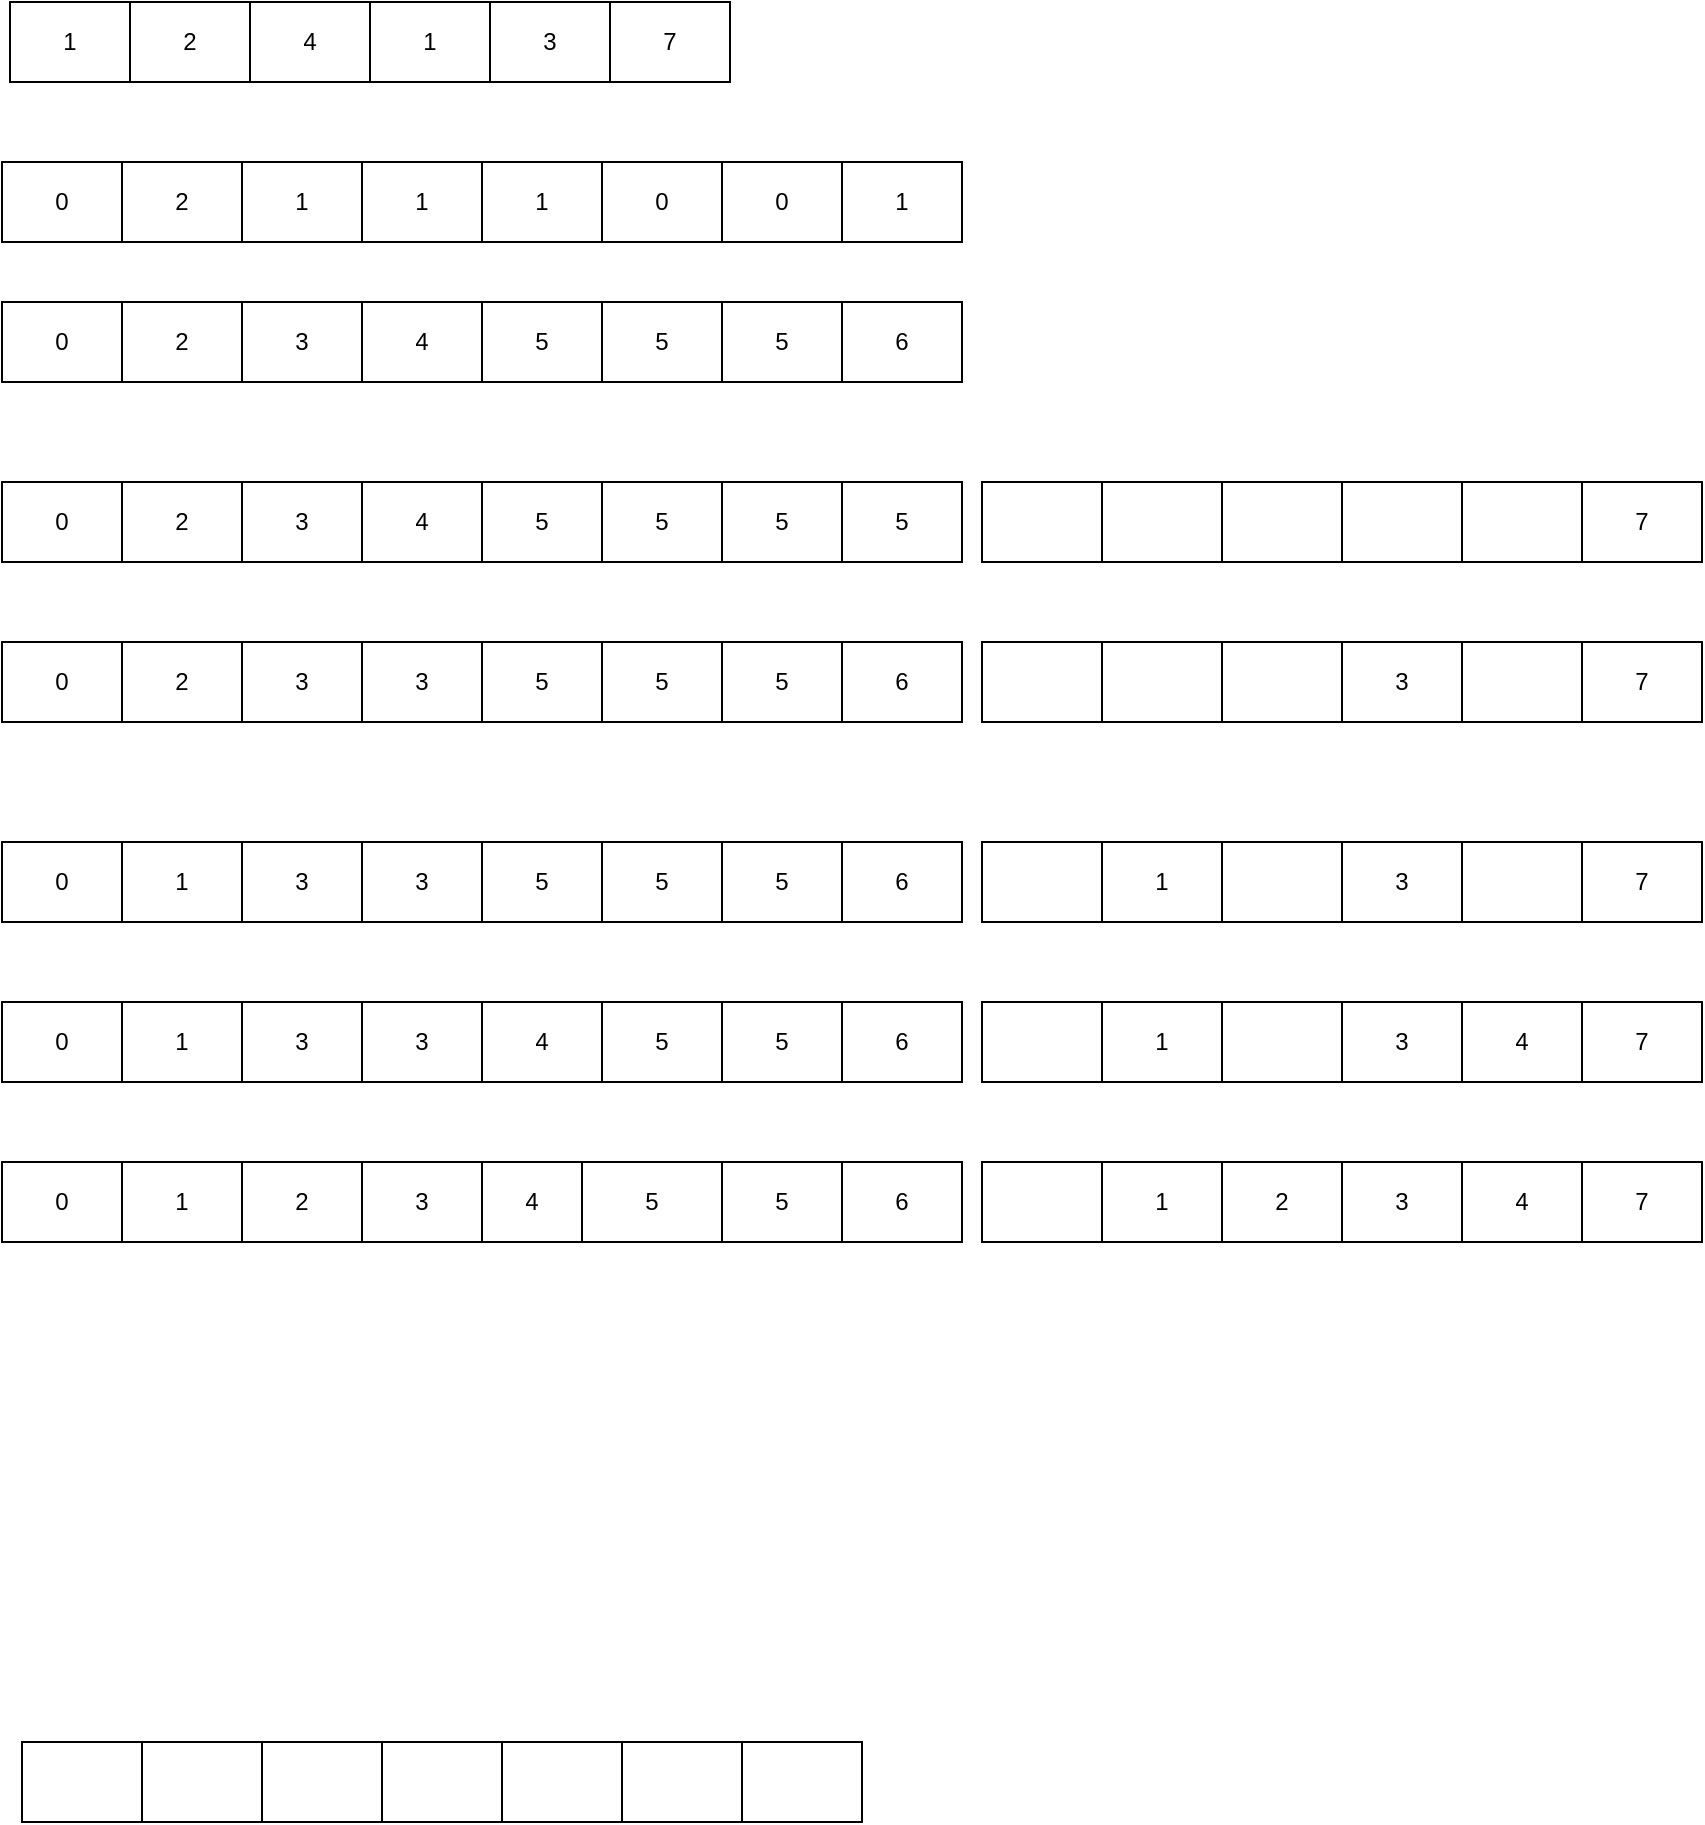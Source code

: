 <mxfile version="14.4.6" type="github">
  <diagram id="-95N46nPh4N8Cc5MqHaX" name="Page-1">
    <mxGraphModel dx="1351" dy="877" grid="1" gridSize="10" guides="1" tooltips="1" connect="1" arrows="1" fold="1" page="1" pageScale="1" pageWidth="827" pageHeight="1169" math="0" shadow="0">
      <root>
        <mxCell id="0" />
        <mxCell id="1" parent="0" />
        <mxCell id="J6bTJGw2wVwXP5AzCXQQ-1" value="" style="shape=table;html=1;whiteSpace=wrap;startSize=0;container=1;collapsible=0;childLayout=tableLayout;" vertex="1" parent="1">
          <mxGeometry x="234" y="340" width="360" height="40" as="geometry" />
        </mxCell>
        <mxCell id="J6bTJGw2wVwXP5AzCXQQ-2" value="" style="shape=partialRectangle;html=1;whiteSpace=wrap;collapsible=0;dropTarget=0;pointerEvents=0;fillColor=none;top=0;left=0;bottom=0;right=0;points=[[0,0.5],[1,0.5]];portConstraint=eastwest;" vertex="1" parent="J6bTJGw2wVwXP5AzCXQQ-1">
          <mxGeometry width="360" height="40" as="geometry" />
        </mxCell>
        <mxCell id="J6bTJGw2wVwXP5AzCXQQ-3" value="1" style="shape=partialRectangle;html=1;whiteSpace=wrap;connectable=0;overflow=hidden;fillColor=none;top=0;left=0;bottom=0;right=0;" vertex="1" parent="J6bTJGw2wVwXP5AzCXQQ-2">
          <mxGeometry width="60" height="40" as="geometry" />
        </mxCell>
        <mxCell id="J6bTJGw2wVwXP5AzCXQQ-4" value="2" style="shape=partialRectangle;html=1;whiteSpace=wrap;connectable=0;overflow=hidden;fillColor=none;top=0;left=0;bottom=0;right=0;" vertex="1" parent="J6bTJGw2wVwXP5AzCXQQ-2">
          <mxGeometry x="60" width="60" height="40" as="geometry" />
        </mxCell>
        <mxCell id="J6bTJGw2wVwXP5AzCXQQ-5" value="4" style="shape=partialRectangle;html=1;whiteSpace=wrap;connectable=0;overflow=hidden;fillColor=none;top=0;left=0;bottom=0;right=0;" vertex="1" parent="J6bTJGw2wVwXP5AzCXQQ-2">
          <mxGeometry x="120" width="60" height="40" as="geometry" />
        </mxCell>
        <mxCell id="J6bTJGw2wVwXP5AzCXQQ-6" value="1" style="shape=partialRectangle;html=1;whiteSpace=wrap;connectable=0;overflow=hidden;fillColor=none;top=0;left=0;bottom=0;right=0;" vertex="1" parent="J6bTJGw2wVwXP5AzCXQQ-2">
          <mxGeometry x="180" width="60" height="40" as="geometry" />
        </mxCell>
        <mxCell id="J6bTJGw2wVwXP5AzCXQQ-7" value="3" style="shape=partialRectangle;html=1;whiteSpace=wrap;connectable=0;overflow=hidden;fillColor=none;top=0;left=0;bottom=0;right=0;" vertex="1" parent="J6bTJGw2wVwXP5AzCXQQ-2">
          <mxGeometry x="240" width="60" height="40" as="geometry" />
        </mxCell>
        <mxCell id="J6bTJGw2wVwXP5AzCXQQ-8" value="7" style="shape=partialRectangle;html=1;whiteSpace=wrap;connectable=0;overflow=hidden;fillColor=none;top=0;left=0;bottom=0;right=0;" vertex="1" parent="J6bTJGw2wVwXP5AzCXQQ-2">
          <mxGeometry x="300" width="60" height="40" as="geometry" />
        </mxCell>
        <mxCell id="J6bTJGw2wVwXP5AzCXQQ-9" value="" style="shape=table;html=1;whiteSpace=wrap;startSize=0;container=1;collapsible=0;childLayout=tableLayout;" vertex="1" parent="1">
          <mxGeometry x="230" y="420" width="480" height="40" as="geometry" />
        </mxCell>
        <mxCell id="J6bTJGw2wVwXP5AzCXQQ-10" value="" style="shape=partialRectangle;html=1;whiteSpace=wrap;collapsible=0;dropTarget=0;pointerEvents=0;fillColor=none;top=0;left=0;bottom=0;right=0;points=[[0,0.5],[1,0.5]];portConstraint=eastwest;" vertex="1" parent="J6bTJGw2wVwXP5AzCXQQ-9">
          <mxGeometry width="480" height="40" as="geometry" />
        </mxCell>
        <mxCell id="J6bTJGw2wVwXP5AzCXQQ-11" value="0" style="shape=partialRectangle;html=1;whiteSpace=wrap;connectable=0;overflow=hidden;fillColor=none;top=0;left=0;bottom=0;right=0;" vertex="1" parent="J6bTJGw2wVwXP5AzCXQQ-10">
          <mxGeometry width="60" height="40" as="geometry" />
        </mxCell>
        <mxCell id="J6bTJGw2wVwXP5AzCXQQ-12" value="2" style="shape=partialRectangle;html=1;whiteSpace=wrap;connectable=0;overflow=hidden;fillColor=none;top=0;left=0;bottom=0;right=0;" vertex="1" parent="J6bTJGw2wVwXP5AzCXQQ-10">
          <mxGeometry x="60" width="60" height="40" as="geometry" />
        </mxCell>
        <mxCell id="J6bTJGw2wVwXP5AzCXQQ-13" value="1" style="shape=partialRectangle;html=1;whiteSpace=wrap;connectable=0;overflow=hidden;fillColor=none;top=0;left=0;bottom=0;right=0;" vertex="1" parent="J6bTJGw2wVwXP5AzCXQQ-10">
          <mxGeometry x="120" width="60" height="40" as="geometry" />
        </mxCell>
        <mxCell id="J6bTJGw2wVwXP5AzCXQQ-14" value="1" style="shape=partialRectangle;html=1;whiteSpace=wrap;connectable=0;overflow=hidden;fillColor=none;top=0;left=0;bottom=0;right=0;" vertex="1" parent="J6bTJGw2wVwXP5AzCXQQ-10">
          <mxGeometry x="180" width="60" height="40" as="geometry" />
        </mxCell>
        <mxCell id="J6bTJGw2wVwXP5AzCXQQ-15" value="1" style="shape=partialRectangle;html=1;whiteSpace=wrap;connectable=0;overflow=hidden;fillColor=none;top=0;left=0;bottom=0;right=0;" vertex="1" parent="J6bTJGw2wVwXP5AzCXQQ-10">
          <mxGeometry x="240" width="60" height="40" as="geometry" />
        </mxCell>
        <mxCell id="J6bTJGw2wVwXP5AzCXQQ-16" value="0" style="shape=partialRectangle;html=1;whiteSpace=wrap;connectable=0;overflow=hidden;fillColor=none;top=0;left=0;bottom=0;right=0;" vertex="1" parent="J6bTJGw2wVwXP5AzCXQQ-10">
          <mxGeometry x="300" width="60" height="40" as="geometry" />
        </mxCell>
        <mxCell id="J6bTJGw2wVwXP5AzCXQQ-17" value="0" style="shape=partialRectangle;html=1;whiteSpace=wrap;connectable=0;overflow=hidden;fillColor=none;top=0;left=0;bottom=0;right=0;" vertex="1" parent="J6bTJGw2wVwXP5AzCXQQ-10">
          <mxGeometry x="360" width="60" height="40" as="geometry" />
        </mxCell>
        <mxCell id="J6bTJGw2wVwXP5AzCXQQ-18" value="1" style="shape=partialRectangle;html=1;whiteSpace=wrap;connectable=0;overflow=hidden;fillColor=none;top=0;left=0;bottom=0;right=0;" vertex="1" parent="J6bTJGw2wVwXP5AzCXQQ-10">
          <mxGeometry x="420" width="60" height="40" as="geometry" />
        </mxCell>
        <mxCell id="J6bTJGw2wVwXP5AzCXQQ-19" value="" style="shape=table;html=1;whiteSpace=wrap;startSize=0;container=1;collapsible=0;childLayout=tableLayout;" vertex="1" parent="1">
          <mxGeometry x="230" y="490" width="480" height="40" as="geometry" />
        </mxCell>
        <mxCell id="J6bTJGw2wVwXP5AzCXQQ-20" value="" style="shape=partialRectangle;html=1;whiteSpace=wrap;collapsible=0;dropTarget=0;pointerEvents=0;fillColor=none;top=0;left=0;bottom=0;right=0;points=[[0,0.5],[1,0.5]];portConstraint=eastwest;" vertex="1" parent="J6bTJGw2wVwXP5AzCXQQ-19">
          <mxGeometry width="480" height="40" as="geometry" />
        </mxCell>
        <mxCell id="J6bTJGw2wVwXP5AzCXQQ-21" value="0" style="shape=partialRectangle;html=1;whiteSpace=wrap;connectable=0;overflow=hidden;fillColor=none;top=0;left=0;bottom=0;right=0;" vertex="1" parent="J6bTJGw2wVwXP5AzCXQQ-20">
          <mxGeometry width="60" height="40" as="geometry" />
        </mxCell>
        <mxCell id="J6bTJGw2wVwXP5AzCXQQ-22" value="2" style="shape=partialRectangle;html=1;whiteSpace=wrap;connectable=0;overflow=hidden;fillColor=none;top=0;left=0;bottom=0;right=0;" vertex="1" parent="J6bTJGw2wVwXP5AzCXQQ-20">
          <mxGeometry x="60" width="60" height="40" as="geometry" />
        </mxCell>
        <mxCell id="J6bTJGw2wVwXP5AzCXQQ-23" value="3" style="shape=partialRectangle;html=1;whiteSpace=wrap;connectable=0;overflow=hidden;fillColor=none;top=0;left=0;bottom=0;right=0;" vertex="1" parent="J6bTJGw2wVwXP5AzCXQQ-20">
          <mxGeometry x="120" width="60" height="40" as="geometry" />
        </mxCell>
        <mxCell id="J6bTJGw2wVwXP5AzCXQQ-24" value="4" style="shape=partialRectangle;html=1;whiteSpace=wrap;connectable=0;overflow=hidden;fillColor=none;top=0;left=0;bottom=0;right=0;" vertex="1" parent="J6bTJGw2wVwXP5AzCXQQ-20">
          <mxGeometry x="180" width="60" height="40" as="geometry" />
        </mxCell>
        <mxCell id="J6bTJGw2wVwXP5AzCXQQ-25" value="5" style="shape=partialRectangle;html=1;whiteSpace=wrap;connectable=0;overflow=hidden;fillColor=none;top=0;left=0;bottom=0;right=0;" vertex="1" parent="J6bTJGw2wVwXP5AzCXQQ-20">
          <mxGeometry x="240" width="60" height="40" as="geometry" />
        </mxCell>
        <mxCell id="J6bTJGw2wVwXP5AzCXQQ-26" value="5" style="shape=partialRectangle;html=1;whiteSpace=wrap;connectable=0;overflow=hidden;fillColor=none;top=0;left=0;bottom=0;right=0;" vertex="1" parent="J6bTJGw2wVwXP5AzCXQQ-20">
          <mxGeometry x="300" width="60" height="40" as="geometry" />
        </mxCell>
        <mxCell id="J6bTJGw2wVwXP5AzCXQQ-27" value="5" style="shape=partialRectangle;html=1;whiteSpace=wrap;connectable=0;overflow=hidden;fillColor=none;top=0;left=0;bottom=0;right=0;" vertex="1" parent="J6bTJGw2wVwXP5AzCXQQ-20">
          <mxGeometry x="360" width="60" height="40" as="geometry" />
        </mxCell>
        <mxCell id="J6bTJGw2wVwXP5AzCXQQ-28" value="6" style="shape=partialRectangle;html=1;whiteSpace=wrap;connectable=0;overflow=hidden;fillColor=none;top=0;left=0;bottom=0;right=0;" vertex="1" parent="J6bTJGw2wVwXP5AzCXQQ-20">
          <mxGeometry x="420" width="60" height="40" as="geometry" />
        </mxCell>
        <mxCell id="J6bTJGw2wVwXP5AzCXQQ-29" value="" style="shape=table;html=1;whiteSpace=wrap;startSize=0;container=1;collapsible=0;childLayout=tableLayout;" vertex="1" parent="1">
          <mxGeometry x="720" y="580" width="360" height="40" as="geometry" />
        </mxCell>
        <mxCell id="J6bTJGw2wVwXP5AzCXQQ-30" value="" style="shape=partialRectangle;html=1;whiteSpace=wrap;collapsible=0;dropTarget=0;pointerEvents=0;fillColor=none;top=0;left=0;bottom=0;right=0;points=[[0,0.5],[1,0.5]];portConstraint=eastwest;" vertex="1" parent="J6bTJGw2wVwXP5AzCXQQ-29">
          <mxGeometry width="360" height="40" as="geometry" />
        </mxCell>
        <mxCell id="J6bTJGw2wVwXP5AzCXQQ-31" value="" style="shape=partialRectangle;html=1;whiteSpace=wrap;connectable=0;overflow=hidden;fillColor=none;top=0;left=0;bottom=0;right=0;" vertex="1" parent="J6bTJGw2wVwXP5AzCXQQ-30">
          <mxGeometry width="60" height="40" as="geometry" />
        </mxCell>
        <mxCell id="J6bTJGw2wVwXP5AzCXQQ-32" value="" style="shape=partialRectangle;html=1;whiteSpace=wrap;connectable=0;overflow=hidden;fillColor=none;top=0;left=0;bottom=0;right=0;" vertex="1" parent="J6bTJGw2wVwXP5AzCXQQ-30">
          <mxGeometry x="60" width="60" height="40" as="geometry" />
        </mxCell>
        <mxCell id="J6bTJGw2wVwXP5AzCXQQ-33" value="" style="shape=partialRectangle;html=1;whiteSpace=wrap;connectable=0;overflow=hidden;fillColor=none;top=0;left=0;bottom=0;right=0;" vertex="1" parent="J6bTJGw2wVwXP5AzCXQQ-30">
          <mxGeometry x="120" width="60" height="40" as="geometry" />
        </mxCell>
        <mxCell id="J6bTJGw2wVwXP5AzCXQQ-34" value="" style="shape=partialRectangle;html=1;whiteSpace=wrap;connectable=0;overflow=hidden;fillColor=none;top=0;left=0;bottom=0;right=0;" vertex="1" parent="J6bTJGw2wVwXP5AzCXQQ-30">
          <mxGeometry x="180" width="60" height="40" as="geometry" />
        </mxCell>
        <mxCell id="J6bTJGw2wVwXP5AzCXQQ-35" value="" style="shape=partialRectangle;html=1;whiteSpace=wrap;connectable=0;overflow=hidden;fillColor=none;top=0;left=0;bottom=0;right=0;" vertex="1" parent="J6bTJGw2wVwXP5AzCXQQ-30">
          <mxGeometry x="240" width="60" height="40" as="geometry" />
        </mxCell>
        <mxCell id="J6bTJGw2wVwXP5AzCXQQ-36" value="7" style="shape=partialRectangle;html=1;whiteSpace=wrap;connectable=0;overflow=hidden;fillColor=none;top=0;left=0;bottom=0;right=0;" vertex="1" parent="J6bTJGw2wVwXP5AzCXQQ-30">
          <mxGeometry x="300" width="60" height="40" as="geometry" />
        </mxCell>
        <mxCell id="J6bTJGw2wVwXP5AzCXQQ-37" value="" style="shape=table;html=1;whiteSpace=wrap;startSize=0;container=1;collapsible=0;childLayout=tableLayout;" vertex="1" parent="1">
          <mxGeometry x="230" y="580" width="480" height="40" as="geometry" />
        </mxCell>
        <mxCell id="J6bTJGw2wVwXP5AzCXQQ-38" value="" style="shape=partialRectangle;html=1;whiteSpace=wrap;collapsible=0;dropTarget=0;pointerEvents=0;fillColor=none;top=0;left=0;bottom=0;right=0;points=[[0,0.5],[1,0.5]];portConstraint=eastwest;" vertex="1" parent="J6bTJGw2wVwXP5AzCXQQ-37">
          <mxGeometry width="480" height="40" as="geometry" />
        </mxCell>
        <mxCell id="J6bTJGw2wVwXP5AzCXQQ-39" value="0" style="shape=partialRectangle;html=1;whiteSpace=wrap;connectable=0;overflow=hidden;fillColor=none;top=0;left=0;bottom=0;right=0;" vertex="1" parent="J6bTJGw2wVwXP5AzCXQQ-38">
          <mxGeometry width="60" height="40" as="geometry" />
        </mxCell>
        <mxCell id="J6bTJGw2wVwXP5AzCXQQ-40" value="2" style="shape=partialRectangle;html=1;whiteSpace=wrap;connectable=0;overflow=hidden;fillColor=none;top=0;left=0;bottom=0;right=0;" vertex="1" parent="J6bTJGw2wVwXP5AzCXQQ-38">
          <mxGeometry x="60" width="60" height="40" as="geometry" />
        </mxCell>
        <mxCell id="J6bTJGw2wVwXP5AzCXQQ-41" value="3" style="shape=partialRectangle;html=1;whiteSpace=wrap;connectable=0;overflow=hidden;fillColor=none;top=0;left=0;bottom=0;right=0;" vertex="1" parent="J6bTJGw2wVwXP5AzCXQQ-38">
          <mxGeometry x="120" width="60" height="40" as="geometry" />
        </mxCell>
        <mxCell id="J6bTJGw2wVwXP5AzCXQQ-42" value="4" style="shape=partialRectangle;html=1;whiteSpace=wrap;connectable=0;overflow=hidden;fillColor=none;top=0;left=0;bottom=0;right=0;" vertex="1" parent="J6bTJGw2wVwXP5AzCXQQ-38">
          <mxGeometry x="180" width="60" height="40" as="geometry" />
        </mxCell>
        <mxCell id="J6bTJGw2wVwXP5AzCXQQ-43" value="5" style="shape=partialRectangle;html=1;whiteSpace=wrap;connectable=0;overflow=hidden;fillColor=none;top=0;left=0;bottom=0;right=0;" vertex="1" parent="J6bTJGw2wVwXP5AzCXQQ-38">
          <mxGeometry x="240" width="60" height="40" as="geometry" />
        </mxCell>
        <mxCell id="J6bTJGw2wVwXP5AzCXQQ-44" value="5" style="shape=partialRectangle;html=1;whiteSpace=wrap;connectable=0;overflow=hidden;fillColor=none;top=0;left=0;bottom=0;right=0;" vertex="1" parent="J6bTJGw2wVwXP5AzCXQQ-38">
          <mxGeometry x="300" width="60" height="40" as="geometry" />
        </mxCell>
        <mxCell id="J6bTJGw2wVwXP5AzCXQQ-45" value="5" style="shape=partialRectangle;html=1;whiteSpace=wrap;connectable=0;overflow=hidden;fillColor=none;top=0;left=0;bottom=0;right=0;" vertex="1" parent="J6bTJGw2wVwXP5AzCXQQ-38">
          <mxGeometry x="360" width="60" height="40" as="geometry" />
        </mxCell>
        <mxCell id="J6bTJGw2wVwXP5AzCXQQ-46" value="5" style="shape=partialRectangle;html=1;whiteSpace=wrap;connectable=0;overflow=hidden;fillColor=none;top=0;left=0;bottom=0;right=0;" vertex="1" parent="J6bTJGw2wVwXP5AzCXQQ-38">
          <mxGeometry x="420" width="60" height="40" as="geometry" />
        </mxCell>
        <mxCell id="J6bTJGw2wVwXP5AzCXQQ-47" value="" style="shape=table;html=1;whiteSpace=wrap;startSize=0;container=1;collapsible=0;childLayout=tableLayout;" vertex="1" parent="1">
          <mxGeometry x="230" y="660" width="480" height="40" as="geometry" />
        </mxCell>
        <mxCell id="J6bTJGw2wVwXP5AzCXQQ-48" value="" style="shape=partialRectangle;html=1;whiteSpace=wrap;collapsible=0;dropTarget=0;pointerEvents=0;fillColor=none;top=0;left=0;bottom=0;right=0;points=[[0,0.5],[1,0.5]];portConstraint=eastwest;" vertex="1" parent="J6bTJGw2wVwXP5AzCXQQ-47">
          <mxGeometry width="480" height="40" as="geometry" />
        </mxCell>
        <mxCell id="J6bTJGw2wVwXP5AzCXQQ-49" value="0" style="shape=partialRectangle;html=1;whiteSpace=wrap;connectable=0;overflow=hidden;fillColor=none;top=0;left=0;bottom=0;right=0;" vertex="1" parent="J6bTJGw2wVwXP5AzCXQQ-48">
          <mxGeometry width="60" height="40" as="geometry" />
        </mxCell>
        <mxCell id="J6bTJGw2wVwXP5AzCXQQ-50" value="2" style="shape=partialRectangle;html=1;whiteSpace=wrap;connectable=0;overflow=hidden;fillColor=none;top=0;left=0;bottom=0;right=0;" vertex="1" parent="J6bTJGw2wVwXP5AzCXQQ-48">
          <mxGeometry x="60" width="60" height="40" as="geometry" />
        </mxCell>
        <mxCell id="J6bTJGw2wVwXP5AzCXQQ-51" value="3" style="shape=partialRectangle;html=1;whiteSpace=wrap;connectable=0;overflow=hidden;fillColor=none;top=0;left=0;bottom=0;right=0;" vertex="1" parent="J6bTJGw2wVwXP5AzCXQQ-48">
          <mxGeometry x="120" width="60" height="40" as="geometry" />
        </mxCell>
        <mxCell id="J6bTJGw2wVwXP5AzCXQQ-52" value="3" style="shape=partialRectangle;html=1;whiteSpace=wrap;connectable=0;overflow=hidden;fillColor=none;top=0;left=0;bottom=0;right=0;" vertex="1" parent="J6bTJGw2wVwXP5AzCXQQ-48">
          <mxGeometry x="180" width="60" height="40" as="geometry" />
        </mxCell>
        <mxCell id="J6bTJGw2wVwXP5AzCXQQ-53" value="5" style="shape=partialRectangle;html=1;whiteSpace=wrap;connectable=0;overflow=hidden;fillColor=none;top=0;left=0;bottom=0;right=0;" vertex="1" parent="J6bTJGw2wVwXP5AzCXQQ-48">
          <mxGeometry x="240" width="60" height="40" as="geometry" />
        </mxCell>
        <mxCell id="J6bTJGw2wVwXP5AzCXQQ-54" value="5" style="shape=partialRectangle;html=1;whiteSpace=wrap;connectable=0;overflow=hidden;fillColor=none;top=0;left=0;bottom=0;right=0;" vertex="1" parent="J6bTJGw2wVwXP5AzCXQQ-48">
          <mxGeometry x="300" width="60" height="40" as="geometry" />
        </mxCell>
        <mxCell id="J6bTJGw2wVwXP5AzCXQQ-55" value="5" style="shape=partialRectangle;html=1;whiteSpace=wrap;connectable=0;overflow=hidden;fillColor=none;top=0;left=0;bottom=0;right=0;" vertex="1" parent="J6bTJGw2wVwXP5AzCXQQ-48">
          <mxGeometry x="360" width="60" height="40" as="geometry" />
        </mxCell>
        <mxCell id="J6bTJGw2wVwXP5AzCXQQ-56" value="6" style="shape=partialRectangle;html=1;whiteSpace=wrap;connectable=0;overflow=hidden;fillColor=none;top=0;left=0;bottom=0;right=0;" vertex="1" parent="J6bTJGw2wVwXP5AzCXQQ-48">
          <mxGeometry x="420" width="60" height="40" as="geometry" />
        </mxCell>
        <mxCell id="J6bTJGw2wVwXP5AzCXQQ-57" value="" style="shape=table;html=1;whiteSpace=wrap;startSize=0;container=1;collapsible=0;childLayout=tableLayout;" vertex="1" parent="1">
          <mxGeometry x="720" y="660" width="360" height="40" as="geometry" />
        </mxCell>
        <mxCell id="J6bTJGw2wVwXP5AzCXQQ-58" value="" style="shape=partialRectangle;html=1;whiteSpace=wrap;collapsible=0;dropTarget=0;pointerEvents=0;fillColor=none;top=0;left=0;bottom=0;right=0;points=[[0,0.5],[1,0.5]];portConstraint=eastwest;" vertex="1" parent="J6bTJGw2wVwXP5AzCXQQ-57">
          <mxGeometry width="360" height="40" as="geometry" />
        </mxCell>
        <mxCell id="J6bTJGw2wVwXP5AzCXQQ-59" value="" style="shape=partialRectangle;html=1;whiteSpace=wrap;connectable=0;overflow=hidden;fillColor=none;top=0;left=0;bottom=0;right=0;" vertex="1" parent="J6bTJGw2wVwXP5AzCXQQ-58">
          <mxGeometry width="60" height="40" as="geometry" />
        </mxCell>
        <mxCell id="J6bTJGw2wVwXP5AzCXQQ-60" value="" style="shape=partialRectangle;html=1;whiteSpace=wrap;connectable=0;overflow=hidden;fillColor=none;top=0;left=0;bottom=0;right=0;" vertex="1" parent="J6bTJGw2wVwXP5AzCXQQ-58">
          <mxGeometry x="60" width="60" height="40" as="geometry" />
        </mxCell>
        <mxCell id="J6bTJGw2wVwXP5AzCXQQ-61" value="" style="shape=partialRectangle;html=1;whiteSpace=wrap;connectable=0;overflow=hidden;fillColor=none;top=0;left=0;bottom=0;right=0;" vertex="1" parent="J6bTJGw2wVwXP5AzCXQQ-58">
          <mxGeometry x="120" width="60" height="40" as="geometry" />
        </mxCell>
        <mxCell id="J6bTJGw2wVwXP5AzCXQQ-62" value="3" style="shape=partialRectangle;html=1;whiteSpace=wrap;connectable=0;overflow=hidden;fillColor=none;top=0;left=0;bottom=0;right=0;" vertex="1" parent="J6bTJGw2wVwXP5AzCXQQ-58">
          <mxGeometry x="180" width="60" height="40" as="geometry" />
        </mxCell>
        <mxCell id="J6bTJGw2wVwXP5AzCXQQ-63" value="" style="shape=partialRectangle;html=1;whiteSpace=wrap;connectable=0;overflow=hidden;fillColor=none;top=0;left=0;bottom=0;right=0;" vertex="1" parent="J6bTJGw2wVwXP5AzCXQQ-58">
          <mxGeometry x="240" width="60" height="40" as="geometry" />
        </mxCell>
        <mxCell id="J6bTJGw2wVwXP5AzCXQQ-64" value="7" style="shape=partialRectangle;html=1;whiteSpace=wrap;connectable=0;overflow=hidden;fillColor=none;top=0;left=0;bottom=0;right=0;" vertex="1" parent="J6bTJGw2wVwXP5AzCXQQ-58">
          <mxGeometry x="300" width="60" height="40" as="geometry" />
        </mxCell>
        <mxCell id="J6bTJGw2wVwXP5AzCXQQ-65" value="" style="shape=table;html=1;whiteSpace=wrap;startSize=0;container=1;collapsible=0;childLayout=tableLayout;" vertex="1" parent="1">
          <mxGeometry x="230" y="760" width="480" height="40" as="geometry" />
        </mxCell>
        <mxCell id="J6bTJGw2wVwXP5AzCXQQ-66" value="" style="shape=partialRectangle;html=1;whiteSpace=wrap;collapsible=0;dropTarget=0;pointerEvents=0;fillColor=none;top=0;left=0;bottom=0;right=0;points=[[0,0.5],[1,0.5]];portConstraint=eastwest;" vertex="1" parent="J6bTJGw2wVwXP5AzCXQQ-65">
          <mxGeometry width="480" height="40" as="geometry" />
        </mxCell>
        <mxCell id="J6bTJGw2wVwXP5AzCXQQ-67" value="0" style="shape=partialRectangle;html=1;whiteSpace=wrap;connectable=0;overflow=hidden;fillColor=none;top=0;left=0;bottom=0;right=0;" vertex="1" parent="J6bTJGw2wVwXP5AzCXQQ-66">
          <mxGeometry width="60" height="40" as="geometry" />
        </mxCell>
        <mxCell id="J6bTJGw2wVwXP5AzCXQQ-68" value="1" style="shape=partialRectangle;html=1;whiteSpace=wrap;connectable=0;overflow=hidden;fillColor=none;top=0;left=0;bottom=0;right=0;" vertex="1" parent="J6bTJGw2wVwXP5AzCXQQ-66">
          <mxGeometry x="60" width="60" height="40" as="geometry" />
        </mxCell>
        <mxCell id="J6bTJGw2wVwXP5AzCXQQ-69" value="3" style="shape=partialRectangle;html=1;whiteSpace=wrap;connectable=0;overflow=hidden;fillColor=none;top=0;left=0;bottom=0;right=0;" vertex="1" parent="J6bTJGw2wVwXP5AzCXQQ-66">
          <mxGeometry x="120" width="60" height="40" as="geometry" />
        </mxCell>
        <mxCell id="J6bTJGw2wVwXP5AzCXQQ-70" value="3" style="shape=partialRectangle;html=1;whiteSpace=wrap;connectable=0;overflow=hidden;fillColor=none;top=0;left=0;bottom=0;right=0;" vertex="1" parent="J6bTJGw2wVwXP5AzCXQQ-66">
          <mxGeometry x="180" width="60" height="40" as="geometry" />
        </mxCell>
        <mxCell id="J6bTJGw2wVwXP5AzCXQQ-71" value="5" style="shape=partialRectangle;html=1;whiteSpace=wrap;connectable=0;overflow=hidden;fillColor=none;top=0;left=0;bottom=0;right=0;" vertex="1" parent="J6bTJGw2wVwXP5AzCXQQ-66">
          <mxGeometry x="240" width="60" height="40" as="geometry" />
        </mxCell>
        <mxCell id="J6bTJGw2wVwXP5AzCXQQ-72" value="5" style="shape=partialRectangle;html=1;whiteSpace=wrap;connectable=0;overflow=hidden;fillColor=none;top=0;left=0;bottom=0;right=0;" vertex="1" parent="J6bTJGw2wVwXP5AzCXQQ-66">
          <mxGeometry x="300" width="60" height="40" as="geometry" />
        </mxCell>
        <mxCell id="J6bTJGw2wVwXP5AzCXQQ-73" value="5" style="shape=partialRectangle;html=1;whiteSpace=wrap;connectable=0;overflow=hidden;fillColor=none;top=0;left=0;bottom=0;right=0;" vertex="1" parent="J6bTJGw2wVwXP5AzCXQQ-66">
          <mxGeometry x="360" width="60" height="40" as="geometry" />
        </mxCell>
        <mxCell id="J6bTJGw2wVwXP5AzCXQQ-74" value="6" style="shape=partialRectangle;html=1;whiteSpace=wrap;connectable=0;overflow=hidden;fillColor=none;top=0;left=0;bottom=0;right=0;" vertex="1" parent="J6bTJGw2wVwXP5AzCXQQ-66">
          <mxGeometry x="420" width="60" height="40" as="geometry" />
        </mxCell>
        <mxCell id="J6bTJGw2wVwXP5AzCXQQ-83" value="" style="shape=table;html=1;whiteSpace=wrap;startSize=0;container=1;collapsible=0;childLayout=tableLayout;" vertex="1" parent="1">
          <mxGeometry x="720" y="760" width="360" height="40" as="geometry" />
        </mxCell>
        <mxCell id="J6bTJGw2wVwXP5AzCXQQ-84" value="" style="shape=partialRectangle;html=1;whiteSpace=wrap;collapsible=0;dropTarget=0;pointerEvents=0;fillColor=none;top=0;left=0;bottom=0;right=0;points=[[0,0.5],[1,0.5]];portConstraint=eastwest;" vertex="1" parent="J6bTJGw2wVwXP5AzCXQQ-83">
          <mxGeometry width="360" height="40" as="geometry" />
        </mxCell>
        <mxCell id="J6bTJGw2wVwXP5AzCXQQ-85" value="" style="shape=partialRectangle;html=1;whiteSpace=wrap;connectable=0;overflow=hidden;fillColor=none;top=0;left=0;bottom=0;right=0;" vertex="1" parent="J6bTJGw2wVwXP5AzCXQQ-84">
          <mxGeometry width="60" height="40" as="geometry" />
        </mxCell>
        <mxCell id="J6bTJGw2wVwXP5AzCXQQ-86" value="1" style="shape=partialRectangle;html=1;whiteSpace=wrap;connectable=0;overflow=hidden;fillColor=none;top=0;left=0;bottom=0;right=0;" vertex="1" parent="J6bTJGw2wVwXP5AzCXQQ-84">
          <mxGeometry x="60" width="60" height="40" as="geometry" />
        </mxCell>
        <mxCell id="J6bTJGw2wVwXP5AzCXQQ-87" value="" style="shape=partialRectangle;html=1;whiteSpace=wrap;connectable=0;overflow=hidden;fillColor=none;top=0;left=0;bottom=0;right=0;" vertex="1" parent="J6bTJGw2wVwXP5AzCXQQ-84">
          <mxGeometry x="120" width="60" height="40" as="geometry" />
        </mxCell>
        <mxCell id="J6bTJGw2wVwXP5AzCXQQ-88" value="3" style="shape=partialRectangle;html=1;whiteSpace=wrap;connectable=0;overflow=hidden;fillColor=none;top=0;left=0;bottom=0;right=0;" vertex="1" parent="J6bTJGw2wVwXP5AzCXQQ-84">
          <mxGeometry x="180" width="60" height="40" as="geometry" />
        </mxCell>
        <mxCell id="J6bTJGw2wVwXP5AzCXQQ-89" value="" style="shape=partialRectangle;html=1;whiteSpace=wrap;connectable=0;overflow=hidden;fillColor=none;top=0;left=0;bottom=0;right=0;" vertex="1" parent="J6bTJGw2wVwXP5AzCXQQ-84">
          <mxGeometry x="240" width="60" height="40" as="geometry" />
        </mxCell>
        <mxCell id="J6bTJGw2wVwXP5AzCXQQ-90" value="7" style="shape=partialRectangle;html=1;whiteSpace=wrap;connectable=0;overflow=hidden;fillColor=none;top=0;left=0;bottom=0;right=0;" vertex="1" parent="J6bTJGw2wVwXP5AzCXQQ-84">
          <mxGeometry x="300" width="60" height="40" as="geometry" />
        </mxCell>
        <mxCell id="J6bTJGw2wVwXP5AzCXQQ-91" value="" style="shape=table;html=1;whiteSpace=wrap;startSize=0;container=1;collapsible=0;childLayout=tableLayout;" vertex="1" parent="1">
          <mxGeometry x="230" y="840" width="480" height="40" as="geometry" />
        </mxCell>
        <mxCell id="J6bTJGw2wVwXP5AzCXQQ-92" value="" style="shape=partialRectangle;html=1;whiteSpace=wrap;collapsible=0;dropTarget=0;pointerEvents=0;fillColor=none;top=0;left=0;bottom=0;right=0;points=[[0,0.5],[1,0.5]];portConstraint=eastwest;" vertex="1" parent="J6bTJGw2wVwXP5AzCXQQ-91">
          <mxGeometry width="480" height="40" as="geometry" />
        </mxCell>
        <mxCell id="J6bTJGw2wVwXP5AzCXQQ-93" value="0" style="shape=partialRectangle;html=1;whiteSpace=wrap;connectable=0;overflow=hidden;fillColor=none;top=0;left=0;bottom=0;right=0;" vertex="1" parent="J6bTJGw2wVwXP5AzCXQQ-92">
          <mxGeometry width="60" height="40" as="geometry" />
        </mxCell>
        <mxCell id="J6bTJGw2wVwXP5AzCXQQ-94" value="1" style="shape=partialRectangle;html=1;whiteSpace=wrap;connectable=0;overflow=hidden;fillColor=none;top=0;left=0;bottom=0;right=0;" vertex="1" parent="J6bTJGw2wVwXP5AzCXQQ-92">
          <mxGeometry x="60" width="60" height="40" as="geometry" />
        </mxCell>
        <mxCell id="J6bTJGw2wVwXP5AzCXQQ-95" value="3" style="shape=partialRectangle;html=1;whiteSpace=wrap;connectable=0;overflow=hidden;fillColor=none;top=0;left=0;bottom=0;right=0;" vertex="1" parent="J6bTJGw2wVwXP5AzCXQQ-92">
          <mxGeometry x="120" width="60" height="40" as="geometry" />
        </mxCell>
        <mxCell id="J6bTJGw2wVwXP5AzCXQQ-96" value="3" style="shape=partialRectangle;html=1;whiteSpace=wrap;connectable=0;overflow=hidden;fillColor=none;top=0;left=0;bottom=0;right=0;" vertex="1" parent="J6bTJGw2wVwXP5AzCXQQ-92">
          <mxGeometry x="180" width="60" height="40" as="geometry" />
        </mxCell>
        <mxCell id="J6bTJGw2wVwXP5AzCXQQ-97" value="4" style="shape=partialRectangle;html=1;whiteSpace=wrap;connectable=0;overflow=hidden;fillColor=none;top=0;left=0;bottom=0;right=0;" vertex="1" parent="J6bTJGw2wVwXP5AzCXQQ-92">
          <mxGeometry x="240" width="60" height="40" as="geometry" />
        </mxCell>
        <mxCell id="J6bTJGw2wVwXP5AzCXQQ-98" value="5" style="shape=partialRectangle;html=1;whiteSpace=wrap;connectable=0;overflow=hidden;fillColor=none;top=0;left=0;bottom=0;right=0;" vertex="1" parent="J6bTJGw2wVwXP5AzCXQQ-92">
          <mxGeometry x="300" width="60" height="40" as="geometry" />
        </mxCell>
        <mxCell id="J6bTJGw2wVwXP5AzCXQQ-99" value="5" style="shape=partialRectangle;html=1;whiteSpace=wrap;connectable=0;overflow=hidden;fillColor=none;top=0;left=0;bottom=0;right=0;" vertex="1" parent="J6bTJGw2wVwXP5AzCXQQ-92">
          <mxGeometry x="360" width="60" height="40" as="geometry" />
        </mxCell>
        <mxCell id="J6bTJGw2wVwXP5AzCXQQ-100" value="6" style="shape=partialRectangle;html=1;whiteSpace=wrap;connectable=0;overflow=hidden;fillColor=none;top=0;left=0;bottom=0;right=0;" vertex="1" parent="J6bTJGw2wVwXP5AzCXQQ-92">
          <mxGeometry x="420" width="60" height="40" as="geometry" />
        </mxCell>
        <mxCell id="J6bTJGw2wVwXP5AzCXQQ-101" value="" style="shape=table;html=1;whiteSpace=wrap;startSize=0;container=1;collapsible=0;childLayout=tableLayout;" vertex="1" parent="1">
          <mxGeometry x="720" y="840" width="360" height="40" as="geometry" />
        </mxCell>
        <mxCell id="J6bTJGw2wVwXP5AzCXQQ-102" value="" style="shape=partialRectangle;html=1;whiteSpace=wrap;collapsible=0;dropTarget=0;pointerEvents=0;fillColor=none;top=0;left=0;bottom=0;right=0;points=[[0,0.5],[1,0.5]];portConstraint=eastwest;" vertex="1" parent="J6bTJGw2wVwXP5AzCXQQ-101">
          <mxGeometry width="360" height="40" as="geometry" />
        </mxCell>
        <mxCell id="J6bTJGw2wVwXP5AzCXQQ-103" value="" style="shape=partialRectangle;html=1;whiteSpace=wrap;connectable=0;overflow=hidden;fillColor=none;top=0;left=0;bottom=0;right=0;" vertex="1" parent="J6bTJGw2wVwXP5AzCXQQ-102">
          <mxGeometry width="60" height="40" as="geometry" />
        </mxCell>
        <mxCell id="J6bTJGw2wVwXP5AzCXQQ-104" value="1" style="shape=partialRectangle;html=1;whiteSpace=wrap;connectable=0;overflow=hidden;fillColor=none;top=0;left=0;bottom=0;right=0;" vertex="1" parent="J6bTJGw2wVwXP5AzCXQQ-102">
          <mxGeometry x="60" width="60" height="40" as="geometry" />
        </mxCell>
        <mxCell id="J6bTJGw2wVwXP5AzCXQQ-105" value="" style="shape=partialRectangle;html=1;whiteSpace=wrap;connectable=0;overflow=hidden;fillColor=none;top=0;left=0;bottom=0;right=0;" vertex="1" parent="J6bTJGw2wVwXP5AzCXQQ-102">
          <mxGeometry x="120" width="60" height="40" as="geometry" />
        </mxCell>
        <mxCell id="J6bTJGw2wVwXP5AzCXQQ-106" value="3" style="shape=partialRectangle;html=1;whiteSpace=wrap;connectable=0;overflow=hidden;fillColor=none;top=0;left=0;bottom=0;right=0;" vertex="1" parent="J6bTJGw2wVwXP5AzCXQQ-102">
          <mxGeometry x="180" width="60" height="40" as="geometry" />
        </mxCell>
        <mxCell id="J6bTJGw2wVwXP5AzCXQQ-107" value="4" style="shape=partialRectangle;html=1;whiteSpace=wrap;connectable=0;overflow=hidden;fillColor=none;top=0;left=0;bottom=0;right=0;" vertex="1" parent="J6bTJGw2wVwXP5AzCXQQ-102">
          <mxGeometry x="240" width="60" height="40" as="geometry" />
        </mxCell>
        <mxCell id="J6bTJGw2wVwXP5AzCXQQ-108" value="7" style="shape=partialRectangle;html=1;whiteSpace=wrap;connectable=0;overflow=hidden;fillColor=none;top=0;left=0;bottom=0;right=0;" vertex="1" parent="J6bTJGw2wVwXP5AzCXQQ-102">
          <mxGeometry x="300" width="60" height="40" as="geometry" />
        </mxCell>
        <mxCell id="J6bTJGw2wVwXP5AzCXQQ-109" value="" style="shape=table;html=1;whiteSpace=wrap;startSize=0;container=1;collapsible=0;childLayout=tableLayout;" vertex="1" parent="1">
          <mxGeometry x="230" y="920" width="480" height="40" as="geometry" />
        </mxCell>
        <mxCell id="J6bTJGw2wVwXP5AzCXQQ-110" value="" style="shape=partialRectangle;html=1;whiteSpace=wrap;collapsible=0;dropTarget=0;pointerEvents=0;fillColor=none;top=0;left=0;bottom=0;right=0;points=[[0,0.5],[1,0.5]];portConstraint=eastwest;" vertex="1" parent="J6bTJGw2wVwXP5AzCXQQ-109">
          <mxGeometry width="480" height="40" as="geometry" />
        </mxCell>
        <mxCell id="J6bTJGw2wVwXP5AzCXQQ-111" value="0" style="shape=partialRectangle;html=1;whiteSpace=wrap;connectable=0;overflow=hidden;fillColor=none;top=0;left=0;bottom=0;right=0;" vertex="1" parent="J6bTJGw2wVwXP5AzCXQQ-110">
          <mxGeometry width="60" height="40" as="geometry" />
        </mxCell>
        <mxCell id="J6bTJGw2wVwXP5AzCXQQ-112" value="1" style="shape=partialRectangle;html=1;whiteSpace=wrap;connectable=0;overflow=hidden;fillColor=none;top=0;left=0;bottom=0;right=0;" vertex="1" parent="J6bTJGw2wVwXP5AzCXQQ-110">
          <mxGeometry x="60" width="60" height="40" as="geometry" />
        </mxCell>
        <mxCell id="J6bTJGw2wVwXP5AzCXQQ-113" value="2" style="shape=partialRectangle;html=1;whiteSpace=wrap;connectable=0;overflow=hidden;fillColor=none;top=0;left=0;bottom=0;right=0;" vertex="1" parent="J6bTJGw2wVwXP5AzCXQQ-110">
          <mxGeometry x="120" width="60" height="40" as="geometry" />
        </mxCell>
        <mxCell id="J6bTJGw2wVwXP5AzCXQQ-114" value="3" style="shape=partialRectangle;html=1;whiteSpace=wrap;connectable=0;overflow=hidden;fillColor=none;top=0;left=0;bottom=0;right=0;" vertex="1" parent="J6bTJGw2wVwXP5AzCXQQ-110">
          <mxGeometry x="180" width="60" height="40" as="geometry" />
        </mxCell>
        <mxCell id="J6bTJGw2wVwXP5AzCXQQ-115" value="4" style="shape=partialRectangle;html=1;whiteSpace=wrap;connectable=0;overflow=hidden;fillColor=none;top=0;left=0;bottom=0;right=0;" vertex="1" parent="J6bTJGw2wVwXP5AzCXQQ-110">
          <mxGeometry x="240" width="50" height="40" as="geometry" />
        </mxCell>
        <mxCell id="J6bTJGw2wVwXP5AzCXQQ-116" value="5" style="shape=partialRectangle;html=1;whiteSpace=wrap;connectable=0;overflow=hidden;fillColor=none;top=0;left=0;bottom=0;right=0;" vertex="1" parent="J6bTJGw2wVwXP5AzCXQQ-110">
          <mxGeometry x="290" width="70" height="40" as="geometry" />
        </mxCell>
        <mxCell id="J6bTJGw2wVwXP5AzCXQQ-117" value="5" style="shape=partialRectangle;html=1;whiteSpace=wrap;connectable=0;overflow=hidden;fillColor=none;top=0;left=0;bottom=0;right=0;" vertex="1" parent="J6bTJGw2wVwXP5AzCXQQ-110">
          <mxGeometry x="360" width="60" height="40" as="geometry" />
        </mxCell>
        <mxCell id="J6bTJGw2wVwXP5AzCXQQ-118" value="6" style="shape=partialRectangle;html=1;whiteSpace=wrap;connectable=0;overflow=hidden;fillColor=none;top=0;left=0;bottom=0;right=0;" vertex="1" parent="J6bTJGw2wVwXP5AzCXQQ-110">
          <mxGeometry x="420" width="60" height="40" as="geometry" />
        </mxCell>
        <mxCell id="J6bTJGw2wVwXP5AzCXQQ-127" value="" style="shape=table;html=1;whiteSpace=wrap;startSize=0;container=1;collapsible=0;childLayout=tableLayout;" vertex="1" parent="1">
          <mxGeometry x="720" y="920" width="360" height="40" as="geometry" />
        </mxCell>
        <mxCell id="J6bTJGw2wVwXP5AzCXQQ-128" value="" style="shape=partialRectangle;html=1;whiteSpace=wrap;collapsible=0;dropTarget=0;pointerEvents=0;fillColor=none;top=0;left=0;bottom=0;right=0;points=[[0,0.5],[1,0.5]];portConstraint=eastwest;" vertex="1" parent="J6bTJGw2wVwXP5AzCXQQ-127">
          <mxGeometry width="360" height="40" as="geometry" />
        </mxCell>
        <mxCell id="J6bTJGw2wVwXP5AzCXQQ-129" value="" style="shape=partialRectangle;html=1;whiteSpace=wrap;connectable=0;overflow=hidden;fillColor=none;top=0;left=0;bottom=0;right=0;" vertex="1" parent="J6bTJGw2wVwXP5AzCXQQ-128">
          <mxGeometry width="60" height="40" as="geometry" />
        </mxCell>
        <mxCell id="J6bTJGw2wVwXP5AzCXQQ-130" value="1" style="shape=partialRectangle;html=1;whiteSpace=wrap;connectable=0;overflow=hidden;fillColor=none;top=0;left=0;bottom=0;right=0;" vertex="1" parent="J6bTJGw2wVwXP5AzCXQQ-128">
          <mxGeometry x="60" width="60" height="40" as="geometry" />
        </mxCell>
        <mxCell id="J6bTJGw2wVwXP5AzCXQQ-131" value="2" style="shape=partialRectangle;html=1;whiteSpace=wrap;connectable=0;overflow=hidden;fillColor=none;top=0;left=0;bottom=0;right=0;" vertex="1" parent="J6bTJGw2wVwXP5AzCXQQ-128">
          <mxGeometry x="120" width="60" height="40" as="geometry" />
        </mxCell>
        <mxCell id="J6bTJGw2wVwXP5AzCXQQ-132" value="3" style="shape=partialRectangle;html=1;whiteSpace=wrap;connectable=0;overflow=hidden;fillColor=none;top=0;left=0;bottom=0;right=0;" vertex="1" parent="J6bTJGw2wVwXP5AzCXQQ-128">
          <mxGeometry x="180" width="60" height="40" as="geometry" />
        </mxCell>
        <mxCell id="J6bTJGw2wVwXP5AzCXQQ-133" value="4" style="shape=partialRectangle;html=1;whiteSpace=wrap;connectable=0;overflow=hidden;fillColor=none;top=0;left=0;bottom=0;right=0;" vertex="1" parent="J6bTJGw2wVwXP5AzCXQQ-128">
          <mxGeometry x="240" width="60" height="40" as="geometry" />
        </mxCell>
        <mxCell id="J6bTJGw2wVwXP5AzCXQQ-134" value="7" style="shape=partialRectangle;html=1;whiteSpace=wrap;connectable=0;overflow=hidden;fillColor=none;top=0;left=0;bottom=0;right=0;" vertex="1" parent="J6bTJGw2wVwXP5AzCXQQ-128">
          <mxGeometry x="300" width="60" height="40" as="geometry" />
        </mxCell>
        <mxCell id="J6bTJGw2wVwXP5AzCXQQ-135" value="" style="shape=table;html=1;whiteSpace=wrap;startSize=0;container=1;collapsible=0;childLayout=tableLayout;" vertex="1" parent="1">
          <mxGeometry x="240" y="1210" width="420" height="40" as="geometry" />
        </mxCell>
        <mxCell id="J6bTJGw2wVwXP5AzCXQQ-136" value="" style="shape=partialRectangle;html=1;whiteSpace=wrap;collapsible=0;dropTarget=0;pointerEvents=0;fillColor=none;top=0;left=0;bottom=0;right=0;points=[[0,0.5],[1,0.5]];portConstraint=eastwest;" vertex="1" parent="J6bTJGw2wVwXP5AzCXQQ-135">
          <mxGeometry width="420" height="40" as="geometry" />
        </mxCell>
        <mxCell id="J6bTJGw2wVwXP5AzCXQQ-137" value="" style="shape=partialRectangle;html=1;whiteSpace=wrap;connectable=0;overflow=hidden;fillColor=none;top=0;left=0;bottom=0;right=0;" vertex="1" parent="J6bTJGw2wVwXP5AzCXQQ-136">
          <mxGeometry width="60" height="40" as="geometry" />
        </mxCell>
        <mxCell id="J6bTJGw2wVwXP5AzCXQQ-138" value="" style="shape=partialRectangle;html=1;whiteSpace=wrap;connectable=0;overflow=hidden;fillColor=none;top=0;left=0;bottom=0;right=0;" vertex="1" parent="J6bTJGw2wVwXP5AzCXQQ-136">
          <mxGeometry x="60" width="60" height="40" as="geometry" />
        </mxCell>
        <mxCell id="J6bTJGw2wVwXP5AzCXQQ-139" value="" style="shape=partialRectangle;html=1;whiteSpace=wrap;connectable=0;overflow=hidden;fillColor=none;top=0;left=0;bottom=0;right=0;" vertex="1" parent="J6bTJGw2wVwXP5AzCXQQ-136">
          <mxGeometry x="120" width="60" height="40" as="geometry" />
        </mxCell>
        <mxCell id="J6bTJGw2wVwXP5AzCXQQ-140" value="" style="shape=partialRectangle;html=1;whiteSpace=wrap;connectable=0;overflow=hidden;fillColor=none;top=0;left=0;bottom=0;right=0;" vertex="1" parent="J6bTJGw2wVwXP5AzCXQQ-136">
          <mxGeometry x="180" width="60" height="40" as="geometry" />
        </mxCell>
        <mxCell id="J6bTJGw2wVwXP5AzCXQQ-141" value="" style="shape=partialRectangle;html=1;whiteSpace=wrap;connectable=0;overflow=hidden;fillColor=none;top=0;left=0;bottom=0;right=0;" vertex="1" parent="J6bTJGw2wVwXP5AzCXQQ-136">
          <mxGeometry x="240" width="60" height="40" as="geometry" />
        </mxCell>
        <mxCell id="J6bTJGw2wVwXP5AzCXQQ-142" value="" style="shape=partialRectangle;html=1;whiteSpace=wrap;connectable=0;overflow=hidden;fillColor=none;top=0;left=0;bottom=0;right=0;" vertex="1" parent="J6bTJGw2wVwXP5AzCXQQ-136">
          <mxGeometry x="300" width="60" height="40" as="geometry" />
        </mxCell>
        <mxCell id="J6bTJGw2wVwXP5AzCXQQ-143" value="" style="shape=partialRectangle;html=1;whiteSpace=wrap;connectable=0;overflow=hidden;fillColor=none;top=0;left=0;bottom=0;right=0;" vertex="1" parent="J6bTJGw2wVwXP5AzCXQQ-136">
          <mxGeometry x="360" width="60" height="40" as="geometry" />
        </mxCell>
      </root>
    </mxGraphModel>
  </diagram>
</mxfile>
